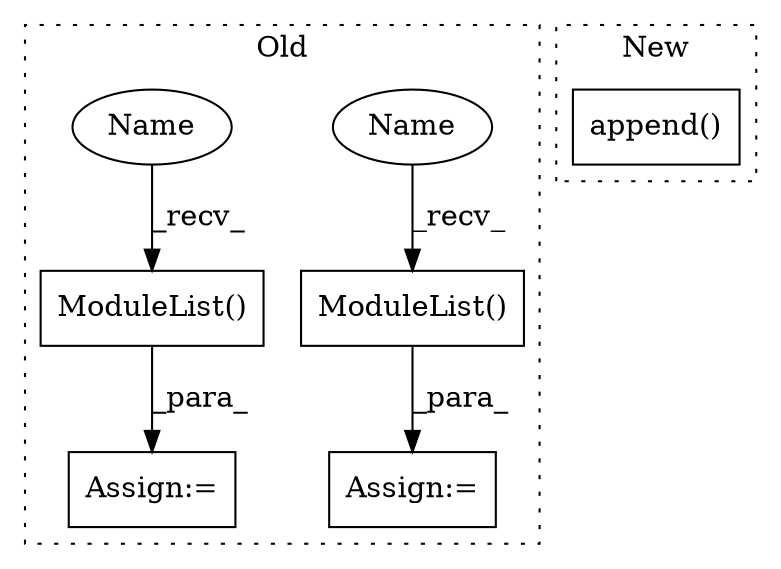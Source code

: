 digraph G {
subgraph cluster0 {
1 [label="ModuleList()" a="75" s="2169,2199" l="14,1" shape="box"];
3 [label="Assign:=" a="68" s="2166" l="3" shape="box"];
4 [label="ModuleList()" a="75" s="2764,2795" l="14,1" shape="box"];
5 [label="Assign:=" a="68" s="2761" l="3" shape="box"];
6 [label="Name" a="87" s="2169" l="2" shape="ellipse"];
7 [label="Name" a="87" s="2764" l="2" shape="ellipse"];
label = "Old";
style="dotted";
}
subgraph cluster1 {
2 [label="append()" a="75" s="2016,2057" l="29,1" shape="box"];
label = "New";
style="dotted";
}
1 -> 3 [label="_para_"];
4 -> 5 [label="_para_"];
6 -> 1 [label="_recv_"];
7 -> 4 [label="_recv_"];
}